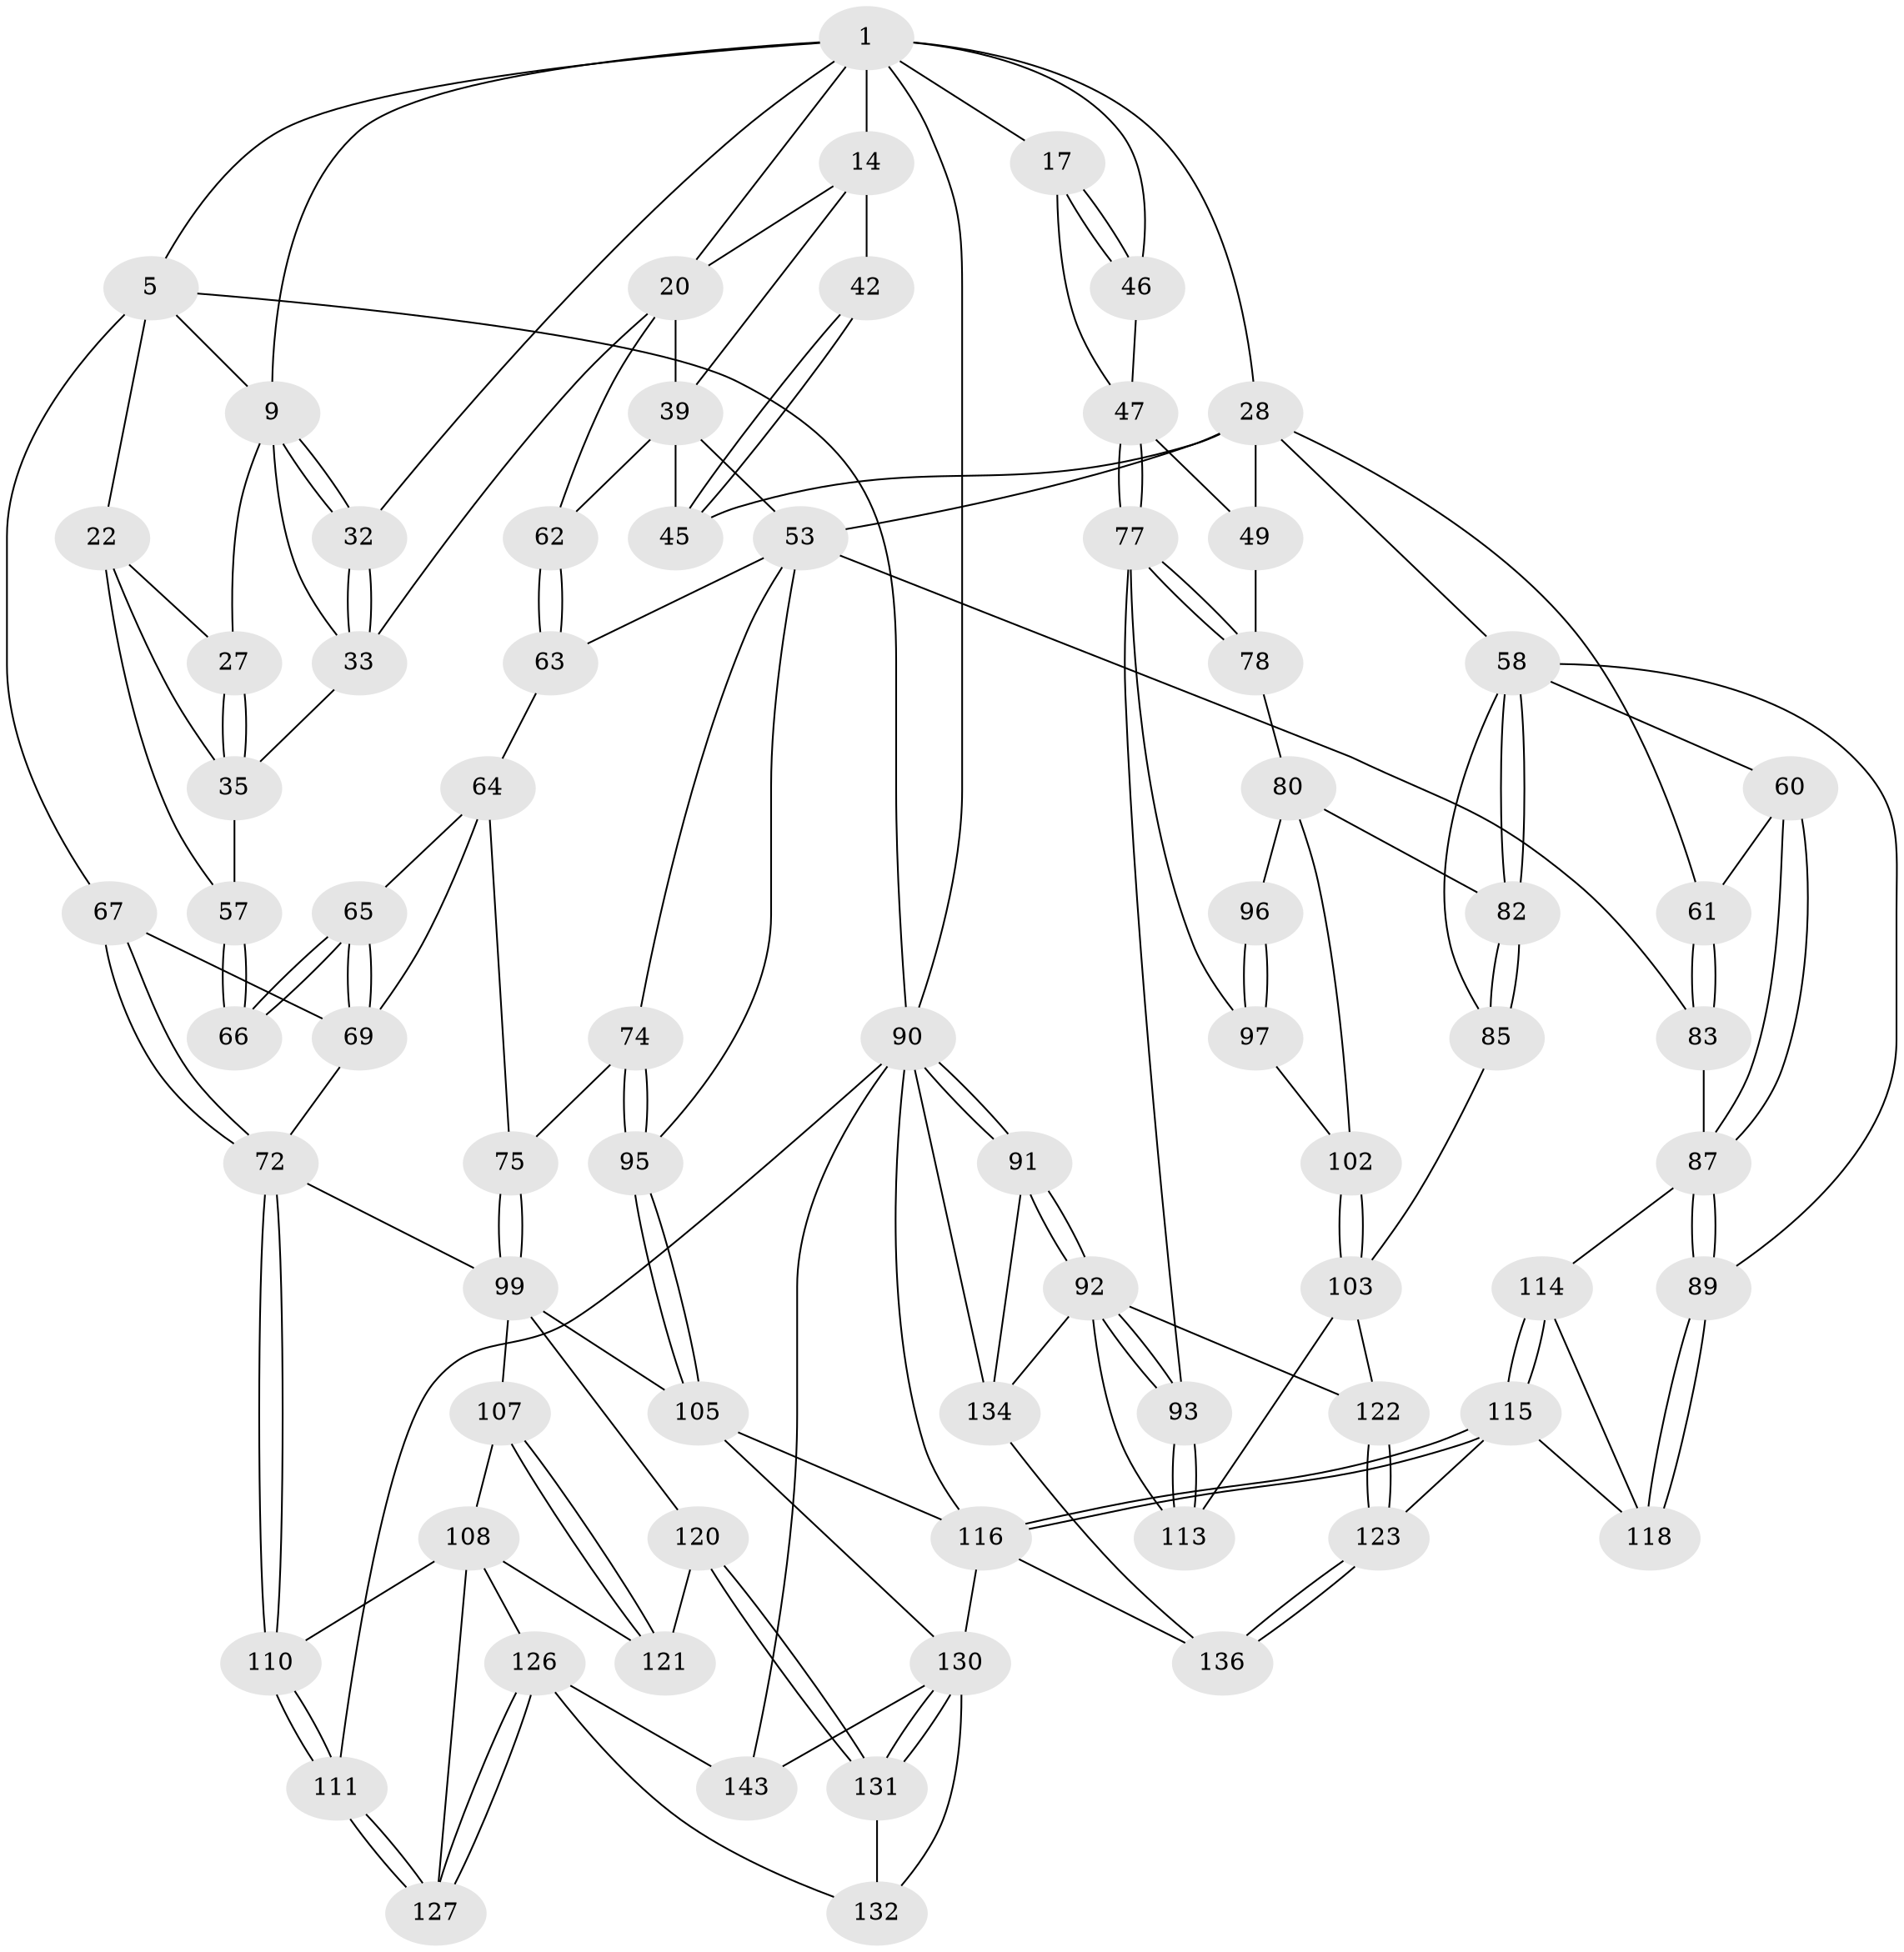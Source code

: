 // original degree distribution, {3: 0.0273972602739726, 4: 0.2534246575342466, 6: 0.2671232876712329, 5: 0.4520547945205479}
// Generated by graph-tools (version 1.1) at 2025/16/03/09/25 04:16:54]
// undirected, 73 vertices, 172 edges
graph export_dot {
graph [start="1"]
  node [color=gray90,style=filled];
  1 [pos="+0.42539664840215896+0",super="+2+7"];
  5 [pos="+0+0",super="+6+25"];
  9 [pos="+0.1968487683980001+0.05591419183444642",super="+10"];
  14 [pos="+0.5256944863611404+0.0904165718447033",super="+34+15"];
  17 [pos="+0.8724593554171034+0.1137470013223097",super="+18"];
  20 [pos="+0.3359653599591511+0.15602745925240233",super="+41"];
  22 [pos="+0.10430694899093569+0.05036662236135884",super="+23"];
  27 [pos="+0.09548138620531484+0.11157648920333835"];
  28 [pos="+0.7755334668135828+0.2095875925697618",super="+50+29"];
  32 [pos="+0.21875026268909942+0.13412739447765093"];
  33 [pos="+0.18085369384102562+0.21063797524138772",super="+36"];
  35 [pos="+0.07424177207633176+0.1605995853956567",super="+37"];
  39 [pos="+0.4505673971809453+0.23230144462417546",super="+40"];
  42 [pos="+0.5404019154642629+0.17583049936976916"];
  45 [pos="+0.5275711576450622+0.25054526921139364"];
  46 [pos="+1+0.19287690449464118"];
  47 [pos="+1+0.22924596983677833",super="+48"];
  49 [pos="+0.8476496760708684+0.38937252407898093"];
  53 [pos="+0.4733921354036538+0.4303243115566107",super="+84+54"];
  57 [pos="+0.1375460121485411+0.3026444626097607"];
  58 [pos="+0.8144214639549336+0.39485539436842454",super="+59"];
  60 [pos="+0.7008344635914553+0.43126384713407434"];
  61 [pos="+0.6412793227392497+0.4182575984457286"];
  62 [pos="+0.2269475001583808+0.25767706890888803"];
  63 [pos="+0.30874098758925617+0.4057319046842992"];
  64 [pos="+0.3048940363772639+0.40749721431025065",super="+76"];
  65 [pos="+0.20526887339192768+0.4203167653622194"];
  66 [pos="+0.13751366815378044+0.32556561562970976"];
  67 [pos="+0+0.4179457232750444",super="+68"];
  69 [pos="+0.20164231295463655+0.4297421604498072",super="+70"];
  72 [pos="+0+0.49214781136103297",super="+73"];
  74 [pos="+0.34992206049834407+0.523060517272467"];
  75 [pos="+0.2983956818179945+0.5616235094054508"];
  77 [pos="+1+0.41955498864668456",super="+94"];
  78 [pos="+1+0.4448661116069078",super="+79"];
  80 [pos="+0.9113966292478185+0.5309598286680981",super="+81"];
  82 [pos="+0.8620297150509004+0.5008193606604444"];
  83 [pos="+0.5907045650395094+0.6073165515686283"];
  85 [pos="+0.802229652469546+0.6620308185469492"];
  87 [pos="+0.7062429208125753+0.6182774474789113",super="+88"];
  89 [pos="+0.7651470602177745+0.6605757603161758"];
  90 [pos="+1+1",super="+146+112"];
  91 [pos="+1+0.9056837530305425"];
  92 [pos="+1+0.8665062343543974",super="+128"];
  93 [pos="+1+0.7603514463822074"];
  95 [pos="+0.4784572786622446+0.6234123787748745"];
  96 [pos="+0.9860653961273995+0.49569740125185313"];
  97 [pos="+0.9569739979290339+0.6153657188866786"];
  99 [pos="+0.2910583637262038+0.5811897160884202",super="+100+106"];
  102 [pos="+0.9236480014169068+0.6193640666264654"];
  103 [pos="+0.8514232361847869+0.6739635729081038",super="+104"];
  105 [pos="+0.44677360529238663+0.6724328533303576",super="+117"];
  107 [pos="+0.11915132151693605+0.6407636997875277"];
  108 [pos="+0.029215713775430415+0.6873773211915872",super="+109+125"];
  110 [pos="+0+0.6649063235248771"];
  111 [pos="+0+1"];
  113 [pos="+0.9063952899565135+0.7132529158750307"];
  114 [pos="+0.6167959202433425+0.7193735435667493"];
  115 [pos="+0.5262005217078882+0.8067575949092868",super="+124"];
  116 [pos="+0.5100040414979492+0.8127839494180558",super="+140"];
  118 [pos="+0.7236684829219272+0.7312525419932526"];
  120 [pos="+0.23485410571118553+0.7308889996143672"];
  121 [pos="+0.14298592365680557+0.7820161856940495"];
  122 [pos="+0.8449639890589108+0.7713676218948817"];
  123 [pos="+0.7391952835575216+0.8616572342309506"];
  126 [pos="+0.10818603291160689+0.860531241104301",super="+133"];
  127 [pos="+0.03511409428654134+0.9105407825157059"];
  130 [pos="+0.42057883189164136+0.8023802308841533",super="+138"];
  131 [pos="+0.2738958376801369+0.8046574997827932"];
  132 [pos="+0.2463144548412282+0.8501826393771508"];
  134 [pos="+0.8666120769996928+0.8922251088532875",super="+135+137"];
  136 [pos="+0.748054230938993+0.921229775094312"];
  143 [pos="+0.20739567727239586+0.9749400043222198",super="+144"];
  1 -- 5;
  1 -- 46;
  1 -- 14 [weight=3];
  1 -- 17 [weight=2];
  1 -- 90;
  1 -- 28 [weight=2];
  1 -- 32;
  1 -- 20;
  1 -- 9;
  5 -- 22 [weight=2];
  5 -- 9;
  5 -- 90;
  5 -- 67;
  9 -- 32;
  9 -- 32;
  9 -- 27;
  9 -- 33;
  14 -- 42 [weight=2];
  14 -- 20;
  14 -- 39;
  17 -- 46;
  17 -- 46;
  17 -- 47;
  20 -- 62;
  20 -- 39;
  20 -- 33;
  22 -- 27;
  22 -- 35;
  22 -- 57;
  27 -- 35;
  27 -- 35;
  28 -- 49;
  28 -- 58;
  28 -- 45;
  28 -- 53;
  28 -- 61;
  32 -- 33;
  32 -- 33;
  33 -- 35;
  35 -- 57;
  39 -- 45;
  39 -- 62;
  39 -- 53;
  42 -- 45;
  42 -- 45;
  46 -- 47;
  47 -- 77;
  47 -- 77;
  47 -- 49;
  49 -- 78;
  53 -- 83;
  53 -- 95;
  53 -- 74;
  53 -- 63;
  57 -- 66;
  57 -- 66;
  58 -- 82;
  58 -- 82;
  58 -- 89;
  58 -- 60;
  58 -- 85;
  60 -- 61;
  60 -- 87;
  60 -- 87;
  61 -- 83;
  61 -- 83;
  62 -- 63;
  62 -- 63;
  63 -- 64;
  64 -- 65;
  64 -- 75;
  64 -- 69;
  65 -- 66;
  65 -- 66;
  65 -- 69;
  65 -- 69;
  67 -- 72 [weight=2];
  67 -- 72;
  67 -- 69;
  69 -- 72;
  72 -- 110;
  72 -- 110;
  72 -- 99;
  74 -- 75;
  74 -- 95;
  74 -- 95;
  75 -- 99;
  75 -- 99;
  77 -- 78;
  77 -- 78;
  77 -- 97;
  77 -- 93;
  78 -- 80;
  80 -- 96;
  80 -- 82;
  80 -- 102;
  82 -- 85;
  82 -- 85;
  83 -- 87;
  85 -- 103;
  87 -- 89;
  87 -- 89;
  87 -- 114;
  89 -- 118;
  89 -- 118;
  90 -- 91;
  90 -- 91;
  90 -- 143;
  90 -- 111;
  90 -- 116;
  90 -- 134;
  91 -- 92;
  91 -- 92;
  91 -- 134;
  92 -- 93;
  92 -- 93;
  92 -- 113;
  92 -- 122;
  92 -- 134;
  93 -- 113;
  93 -- 113;
  95 -- 105;
  95 -- 105;
  96 -- 97;
  96 -- 97;
  97 -- 102;
  99 -- 107;
  99 -- 120;
  99 -- 105;
  102 -- 103;
  102 -- 103;
  103 -- 113;
  103 -- 122;
  105 -- 130;
  105 -- 116;
  107 -- 108;
  107 -- 121;
  107 -- 121;
  108 -- 110;
  108 -- 127;
  108 -- 121;
  108 -- 126;
  110 -- 111;
  110 -- 111;
  111 -- 127;
  111 -- 127;
  114 -- 115;
  114 -- 115;
  114 -- 118;
  115 -- 116;
  115 -- 116;
  115 -- 123;
  115 -- 118;
  116 -- 136;
  116 -- 130;
  120 -- 121;
  120 -- 131;
  120 -- 131;
  122 -- 123;
  122 -- 123;
  123 -- 136;
  123 -- 136;
  126 -- 127;
  126 -- 127;
  126 -- 132;
  126 -- 143;
  130 -- 131;
  130 -- 131;
  130 -- 132;
  130 -- 143 [weight=2];
  131 -- 132;
  134 -- 136;
}

